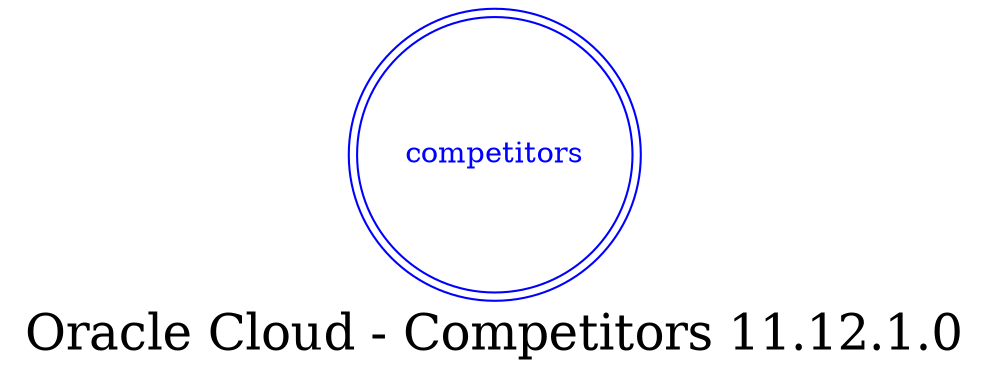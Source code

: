 digraph LexiconGraph {
graph[label="Oracle Cloud - Competitors 11.12.1.0", fontsize=24]
splines=true
"competitors" [color=blue, fontcolor=blue, shape=doublecircle]
}
